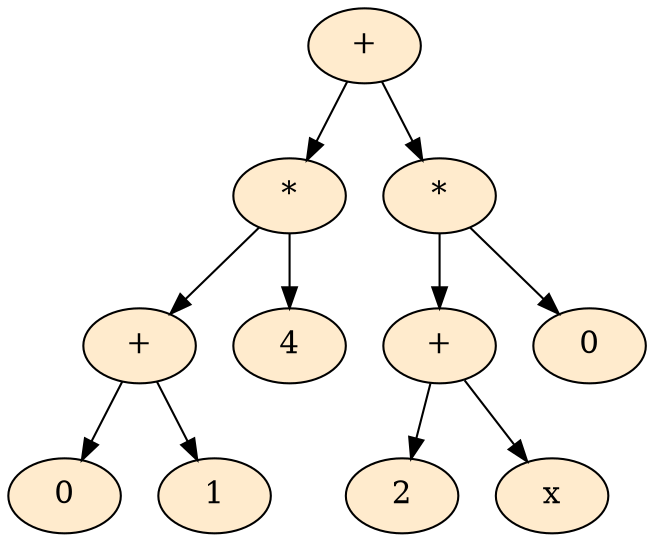 digraph G {
node[shape=ellipse fontsize =15 style="filled" fillcolor="#FFEBCD"]
node0[label="+"];
node0->node1;
node1[label="*"];
node1->node2;
node2[label="+"];
node2->node3;
node3[label="0"];
node2->node4;
node4[label="1"];
node1->node5;
node5[label="4"];
node0->node6;
node6[label="*"];
node6->node7;
node7[label="+"];
node7->node8;
node8[label="2"];
node7->node9;
node9[label="x"];
node6->node10;
node10[label="0"];
}